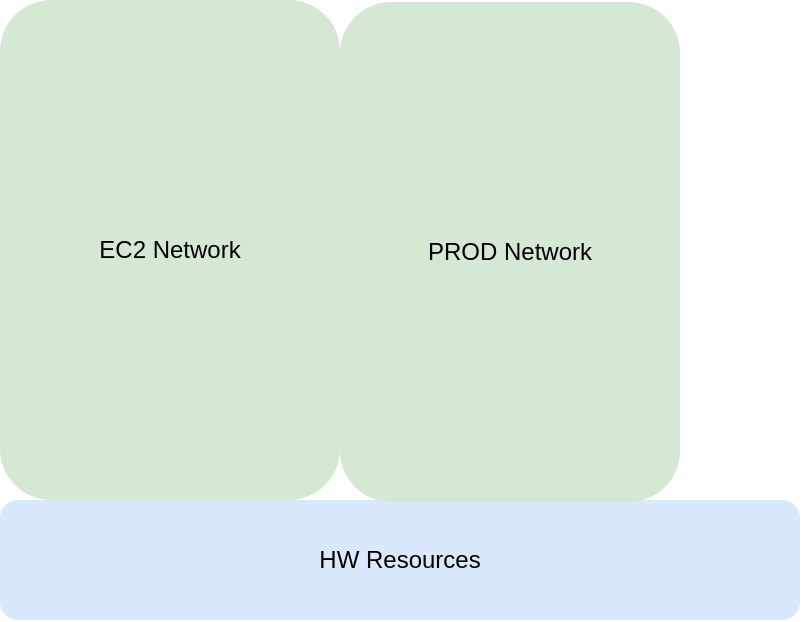<mxfile version="12.3.9" type="github" pages="1"><diagram id="BrcJUe6Ag9btfKnU2FFb" name="Page-1"><mxGraphModel dx="1138" dy="750" grid="1" gridSize="10" guides="1" tooltips="1" connect="1" arrows="1" fold="1" page="1" pageScale="1" pageWidth="850" pageHeight="1100" math="0" shadow="0"><root><mxCell id="0"/><mxCell id="1" parent="0"/><mxCell id="mUfFNQfd8sNhGgYlGEbd-1" value="HW Resources" style="rounded=1;whiteSpace=wrap;html=1;fillColor=#dae8fc;strokeColor=none;" vertex="1" parent="1"><mxGeometry x="40" y="480" width="400" height="60" as="geometry"/></mxCell><mxCell id="mUfFNQfd8sNhGgYlGEbd-2" value="EC2 Network" style="rounded=1;whiteSpace=wrap;html=1;fillColor=#d5e8d4;strokeColor=none;" vertex="1" parent="1"><mxGeometry x="40" y="230" width="170" height="250" as="geometry"/></mxCell><mxCell id="mUfFNQfd8sNhGgYlGEbd-4" value="PROD Network" style="rounded=1;whiteSpace=wrap;html=1;fillColor=#d5e8d4;strokeColor=none;align=center;" vertex="1" parent="1"><mxGeometry x="210" y="231" width="170" height="250" as="geometry"/></mxCell></root></mxGraphModel></diagram></mxfile>